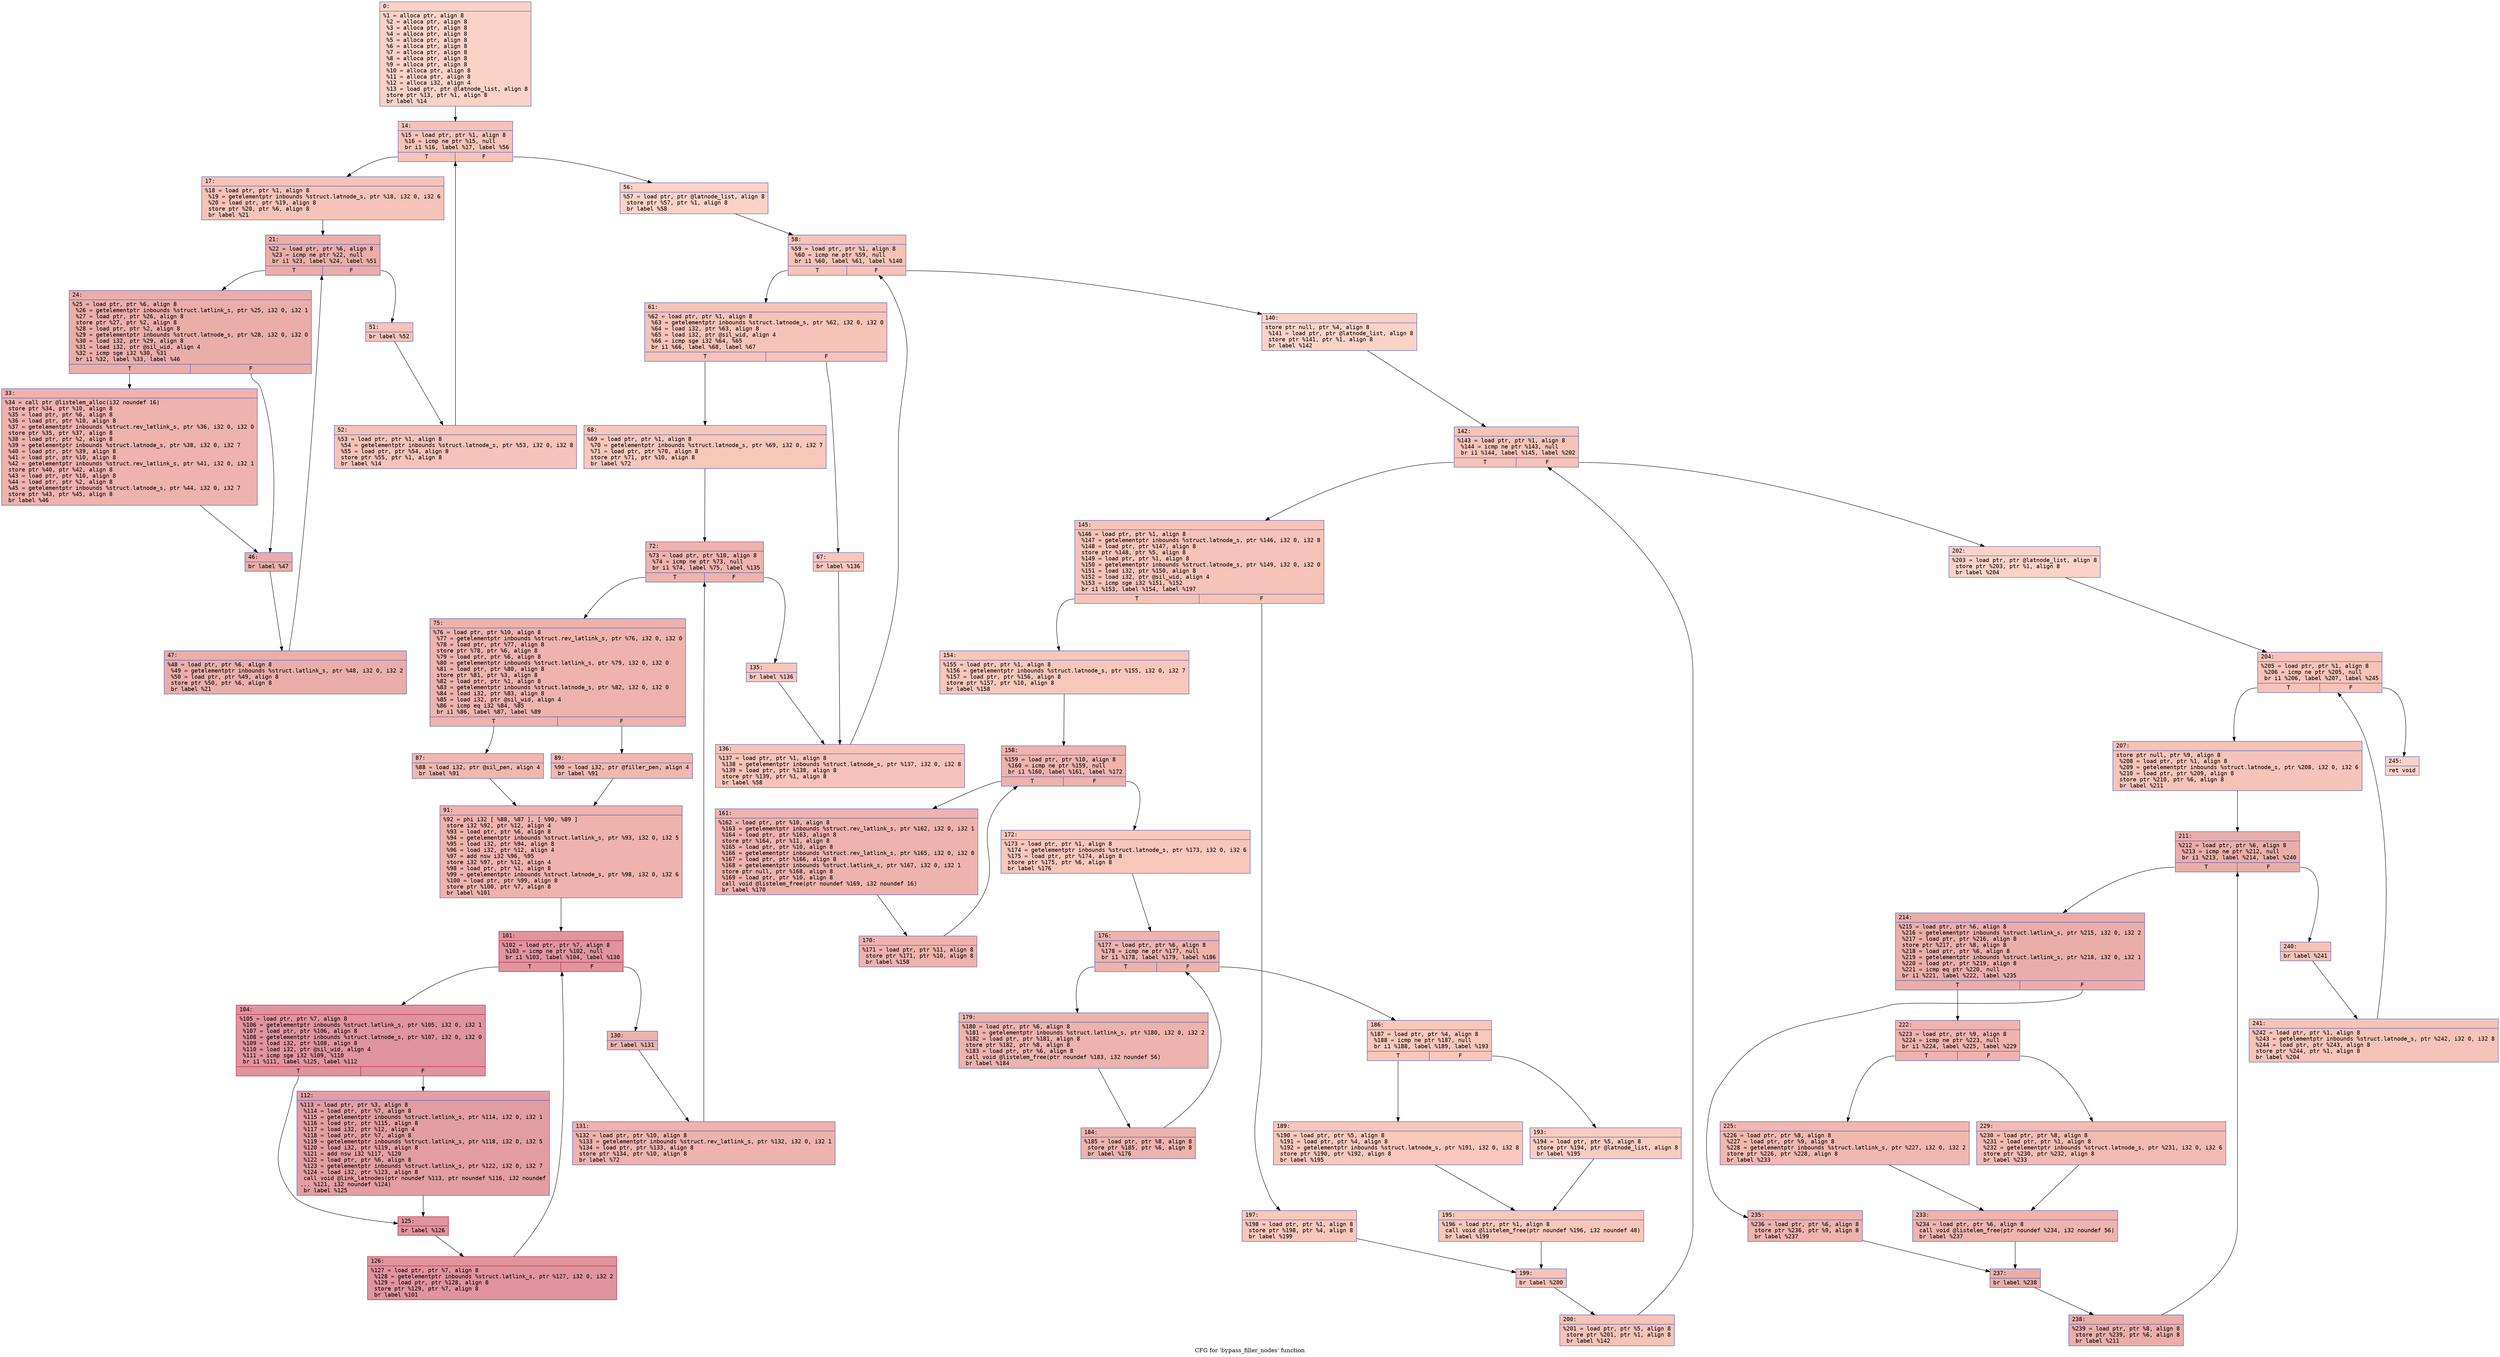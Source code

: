 digraph "CFG for 'bypass_filler_nodes' function" {
	label="CFG for 'bypass_filler_nodes' function";

	Node0x600002afe300 [shape=record,color="#3d50c3ff", style=filled, fillcolor="#f59c7d70" fontname="Courier",label="{0:\l|  %1 = alloca ptr, align 8\l  %2 = alloca ptr, align 8\l  %3 = alloca ptr, align 8\l  %4 = alloca ptr, align 8\l  %5 = alloca ptr, align 8\l  %6 = alloca ptr, align 8\l  %7 = alloca ptr, align 8\l  %8 = alloca ptr, align 8\l  %9 = alloca ptr, align 8\l  %10 = alloca ptr, align 8\l  %11 = alloca ptr, align 8\l  %12 = alloca i32, align 4\l  %13 = load ptr, ptr @latnode_list, align 8\l  store ptr %13, ptr %1, align 8\l  br label %14\l}"];
	Node0x600002afe300 -> Node0x600002afe350[tooltip="0 -> 14\nProbability 100.00%" ];
	Node0x600002afe350 [shape=record,color="#3d50c3ff", style=filled, fillcolor="#e8765c70" fontname="Courier",label="{14:\l|  %15 = load ptr, ptr %1, align 8\l  %16 = icmp ne ptr %15, null\l  br i1 %16, label %17, label %56\l|{<s0>T|<s1>F}}"];
	Node0x600002afe350:s0 -> Node0x600002afe3a0[tooltip="14 -> 17\nProbability 96.88%" ];
	Node0x600002afe350:s1 -> Node0x600002afe620[tooltip="14 -> 56\nProbability 3.12%" ];
	Node0x600002afe3a0 [shape=record,color="#3d50c3ff", style=filled, fillcolor="#e8765c70" fontname="Courier",label="{17:\l|  %18 = load ptr, ptr %1, align 8\l  %19 = getelementptr inbounds %struct.latnode_s, ptr %18, i32 0, i32 6\l  %20 = load ptr, ptr %19, align 8\l  store ptr %20, ptr %6, align 8\l  br label %21\l}"];
	Node0x600002afe3a0 -> Node0x600002afe3f0[tooltip="17 -> 21\nProbability 100.00%" ];
	Node0x600002afe3f0 [shape=record,color="#3d50c3ff", style=filled, fillcolor="#d0473d70" fontname="Courier",label="{21:\l|  %22 = load ptr, ptr %6, align 8\l  %23 = icmp ne ptr %22, null\l  br i1 %23, label %24, label %51\l|{<s0>T|<s1>F}}"];
	Node0x600002afe3f0:s0 -> Node0x600002afe440[tooltip="21 -> 24\nProbability 96.88%" ];
	Node0x600002afe3f0:s1 -> Node0x600002afe580[tooltip="21 -> 51\nProbability 3.12%" ];
	Node0x600002afe440 [shape=record,color="#3d50c3ff", style=filled, fillcolor="#d0473d70" fontname="Courier",label="{24:\l|  %25 = load ptr, ptr %6, align 8\l  %26 = getelementptr inbounds %struct.latlink_s, ptr %25, i32 0, i32 1\l  %27 = load ptr, ptr %26, align 8\l  store ptr %27, ptr %2, align 8\l  %28 = load ptr, ptr %2, align 8\l  %29 = getelementptr inbounds %struct.latnode_s, ptr %28, i32 0, i32 0\l  %30 = load i32, ptr %29, align 8\l  %31 = load i32, ptr @sil_wid, align 4\l  %32 = icmp sge i32 %30, %31\l  br i1 %32, label %33, label %46\l|{<s0>T|<s1>F}}"];
	Node0x600002afe440:s0 -> Node0x600002afe490[tooltip="24 -> 33\nProbability 50.00%" ];
	Node0x600002afe440:s1 -> Node0x600002afe4e0[tooltip="24 -> 46\nProbability 50.00%" ];
	Node0x600002afe490 [shape=record,color="#3d50c3ff", style=filled, fillcolor="#d6524470" fontname="Courier",label="{33:\l|  %34 = call ptr @listelem_alloc(i32 noundef 16)\l  store ptr %34, ptr %10, align 8\l  %35 = load ptr, ptr %6, align 8\l  %36 = load ptr, ptr %10, align 8\l  %37 = getelementptr inbounds %struct.rev_latlink_s, ptr %36, i32 0, i32 0\l  store ptr %35, ptr %37, align 8\l  %38 = load ptr, ptr %2, align 8\l  %39 = getelementptr inbounds %struct.latnode_s, ptr %38, i32 0, i32 7\l  %40 = load ptr, ptr %39, align 8\l  %41 = load ptr, ptr %10, align 8\l  %42 = getelementptr inbounds %struct.rev_latlink_s, ptr %41, i32 0, i32 1\l  store ptr %40, ptr %42, align 8\l  %43 = load ptr, ptr %10, align 8\l  %44 = load ptr, ptr %2, align 8\l  %45 = getelementptr inbounds %struct.latnode_s, ptr %44, i32 0, i32 7\l  store ptr %43, ptr %45, align 8\l  br label %46\l}"];
	Node0x600002afe490 -> Node0x600002afe4e0[tooltip="33 -> 46\nProbability 100.00%" ];
	Node0x600002afe4e0 [shape=record,color="#3d50c3ff", style=filled, fillcolor="#d0473d70" fontname="Courier",label="{46:\l|  br label %47\l}"];
	Node0x600002afe4e0 -> Node0x600002afe530[tooltip="46 -> 47\nProbability 100.00%" ];
	Node0x600002afe530 [shape=record,color="#3d50c3ff", style=filled, fillcolor="#d0473d70" fontname="Courier",label="{47:\l|  %48 = load ptr, ptr %6, align 8\l  %49 = getelementptr inbounds %struct.latlink_s, ptr %48, i32 0, i32 2\l  %50 = load ptr, ptr %49, align 8\l  store ptr %50, ptr %6, align 8\l  br label %21\l}"];
	Node0x600002afe530 -> Node0x600002afe3f0[tooltip="47 -> 21\nProbability 100.00%" ];
	Node0x600002afe580 [shape=record,color="#3d50c3ff", style=filled, fillcolor="#e8765c70" fontname="Courier",label="{51:\l|  br label %52\l}"];
	Node0x600002afe580 -> Node0x600002afe5d0[tooltip="51 -> 52\nProbability 100.00%" ];
	Node0x600002afe5d0 [shape=record,color="#3d50c3ff", style=filled, fillcolor="#e8765c70" fontname="Courier",label="{52:\l|  %53 = load ptr, ptr %1, align 8\l  %54 = getelementptr inbounds %struct.latnode_s, ptr %53, i32 0, i32 8\l  %55 = load ptr, ptr %54, align 8\l  store ptr %55, ptr %1, align 8\l  br label %14\l}"];
	Node0x600002afe5d0 -> Node0x600002afe350[tooltip="52 -> 14\nProbability 100.00%" ];
	Node0x600002afe620 [shape=record,color="#3d50c3ff", style=filled, fillcolor="#f59c7d70" fontname="Courier",label="{56:\l|  %57 = load ptr, ptr @latnode_list, align 8\l  store ptr %57, ptr %1, align 8\l  br label %58\l}"];
	Node0x600002afe620 -> Node0x600002afe670[tooltip="56 -> 58\nProbability 100.00%" ];
	Node0x600002afe670 [shape=record,color="#3d50c3ff", style=filled, fillcolor="#e8765c70" fontname="Courier",label="{58:\l|  %59 = load ptr, ptr %1, align 8\l  %60 = icmp ne ptr %59, null\l  br i1 %60, label %61, label %140\l|{<s0>T|<s1>F}}"];
	Node0x600002afe670:s0 -> Node0x600002afe6c0[tooltip="58 -> 61\nProbability 96.88%" ];
	Node0x600002afe670:s1 -> Node0x600002afec10[tooltip="58 -> 140\nProbability 3.12%" ];
	Node0x600002afe6c0 [shape=record,color="#3d50c3ff", style=filled, fillcolor="#e8765c70" fontname="Courier",label="{61:\l|  %62 = load ptr, ptr %1, align 8\l  %63 = getelementptr inbounds %struct.latnode_s, ptr %62, i32 0, i32 0\l  %64 = load i32, ptr %63, align 8\l  %65 = load i32, ptr @sil_wid, align 4\l  %66 = icmp sge i32 %64, %65\l  br i1 %66, label %68, label %67\l|{<s0>T|<s1>F}}"];
	Node0x600002afe6c0:s0 -> Node0x600002afe760[tooltip="61 -> 68\nProbability 50.00%" ];
	Node0x600002afe6c0:s1 -> Node0x600002afe710[tooltip="61 -> 67\nProbability 50.00%" ];
	Node0x600002afe710 [shape=record,color="#3d50c3ff", style=filled, fillcolor="#ec7f6370" fontname="Courier",label="{67:\l|  br label %136\l}"];
	Node0x600002afe710 -> Node0x600002afebc0[tooltip="67 -> 136\nProbability 100.00%" ];
	Node0x600002afe760 [shape=record,color="#3d50c3ff", style=filled, fillcolor="#ec7f6370" fontname="Courier",label="{68:\l|  %69 = load ptr, ptr %1, align 8\l  %70 = getelementptr inbounds %struct.latnode_s, ptr %69, i32 0, i32 7\l  %71 = load ptr, ptr %70, align 8\l  store ptr %71, ptr %10, align 8\l  br label %72\l}"];
	Node0x600002afe760 -> Node0x600002afe7b0[tooltip="68 -> 72\nProbability 100.00%" ];
	Node0x600002afe7b0 [shape=record,color="#3d50c3ff", style=filled, fillcolor="#d6524470" fontname="Courier",label="{72:\l|  %73 = load ptr, ptr %10, align 8\l  %74 = icmp ne ptr %73, null\l  br i1 %74, label %75, label %135\l|{<s0>T|<s1>F}}"];
	Node0x600002afe7b0:s0 -> Node0x600002afe800[tooltip="72 -> 75\nProbability 96.88%" ];
	Node0x600002afe7b0:s1 -> Node0x600002afeb70[tooltip="72 -> 135\nProbability 3.12%" ];
	Node0x600002afe800 [shape=record,color="#3d50c3ff", style=filled, fillcolor="#d6524470" fontname="Courier",label="{75:\l|  %76 = load ptr, ptr %10, align 8\l  %77 = getelementptr inbounds %struct.rev_latlink_s, ptr %76, i32 0, i32 0\l  %78 = load ptr, ptr %77, align 8\l  store ptr %78, ptr %6, align 8\l  %79 = load ptr, ptr %6, align 8\l  %80 = getelementptr inbounds %struct.latlink_s, ptr %79, i32 0, i32 0\l  %81 = load ptr, ptr %80, align 8\l  store ptr %81, ptr %3, align 8\l  %82 = load ptr, ptr %1, align 8\l  %83 = getelementptr inbounds %struct.latnode_s, ptr %82, i32 0, i32 0\l  %84 = load i32, ptr %83, align 8\l  %85 = load i32, ptr @sil_wid, align 4\l  %86 = icmp eq i32 %84, %85\l  br i1 %86, label %87, label %89\l|{<s0>T|<s1>F}}"];
	Node0x600002afe800:s0 -> Node0x600002afe850[tooltip="75 -> 87\nProbability 50.00%" ];
	Node0x600002afe800:s1 -> Node0x600002afe8a0[tooltip="75 -> 89\nProbability 50.00%" ];
	Node0x600002afe850 [shape=record,color="#3d50c3ff", style=filled, fillcolor="#dc5d4a70" fontname="Courier",label="{87:\l|  %88 = load i32, ptr @sil_pen, align 4\l  br label %91\l}"];
	Node0x600002afe850 -> Node0x600002afe8f0[tooltip="87 -> 91\nProbability 100.00%" ];
	Node0x600002afe8a0 [shape=record,color="#3d50c3ff", style=filled, fillcolor="#dc5d4a70" fontname="Courier",label="{89:\l|  %90 = load i32, ptr @filler_pen, align 4\l  br label %91\l}"];
	Node0x600002afe8a0 -> Node0x600002afe8f0[tooltip="89 -> 91\nProbability 100.00%" ];
	Node0x600002afe8f0 [shape=record,color="#3d50c3ff", style=filled, fillcolor="#d6524470" fontname="Courier",label="{91:\l|  %92 = phi i32 [ %88, %87 ], [ %90, %89 ]\l  store i32 %92, ptr %12, align 4\l  %93 = load ptr, ptr %6, align 8\l  %94 = getelementptr inbounds %struct.latlink_s, ptr %93, i32 0, i32 5\l  %95 = load i32, ptr %94, align 8\l  %96 = load i32, ptr %12, align 4\l  %97 = add nsw i32 %96, %95\l  store i32 %97, ptr %12, align 4\l  %98 = load ptr, ptr %1, align 8\l  %99 = getelementptr inbounds %struct.latnode_s, ptr %98, i32 0, i32 6\l  %100 = load ptr, ptr %99, align 8\l  store ptr %100, ptr %7, align 8\l  br label %101\l}"];
	Node0x600002afe8f0 -> Node0x600002afe940[tooltip="91 -> 101\nProbability 100.00%" ];
	Node0x600002afe940 [shape=record,color="#b70d28ff", style=filled, fillcolor="#b70d2870" fontname="Courier",label="{101:\l|  %102 = load ptr, ptr %7, align 8\l  %103 = icmp ne ptr %102, null\l  br i1 %103, label %104, label %130\l|{<s0>T|<s1>F}}"];
	Node0x600002afe940:s0 -> Node0x600002afe990[tooltip="101 -> 104\nProbability 96.88%" ];
	Node0x600002afe940:s1 -> Node0x600002afead0[tooltip="101 -> 130\nProbability 3.12%" ];
	Node0x600002afe990 [shape=record,color="#b70d28ff", style=filled, fillcolor="#b70d2870" fontname="Courier",label="{104:\l|  %105 = load ptr, ptr %7, align 8\l  %106 = getelementptr inbounds %struct.latlink_s, ptr %105, i32 0, i32 1\l  %107 = load ptr, ptr %106, align 8\l  %108 = getelementptr inbounds %struct.latnode_s, ptr %107, i32 0, i32 0\l  %109 = load i32, ptr %108, align 8\l  %110 = load i32, ptr @sil_wid, align 4\l  %111 = icmp sge i32 %109, %110\l  br i1 %111, label %125, label %112\l|{<s0>T|<s1>F}}"];
	Node0x600002afe990:s0 -> Node0x600002afea30[tooltip="104 -> 125\nProbability 50.00%" ];
	Node0x600002afe990:s1 -> Node0x600002afe9e0[tooltip="104 -> 112\nProbability 50.00%" ];
	Node0x600002afe9e0 [shape=record,color="#3d50c3ff", style=filled, fillcolor="#be242e70" fontname="Courier",label="{112:\l|  %113 = load ptr, ptr %3, align 8\l  %114 = load ptr, ptr %7, align 8\l  %115 = getelementptr inbounds %struct.latlink_s, ptr %114, i32 0, i32 1\l  %116 = load ptr, ptr %115, align 8\l  %117 = load i32, ptr %12, align 4\l  %118 = load ptr, ptr %7, align 8\l  %119 = getelementptr inbounds %struct.latlink_s, ptr %118, i32 0, i32 5\l  %120 = load i32, ptr %119, align 8\l  %121 = add nsw i32 %117, %120\l  %122 = load ptr, ptr %6, align 8\l  %123 = getelementptr inbounds %struct.latlink_s, ptr %122, i32 0, i32 7\l  %124 = load i32, ptr %123, align 8\l  call void @link_latnodes(ptr noundef %113, ptr noundef %116, i32 noundef\l... %121, i32 noundef %124)\l  br label %125\l}"];
	Node0x600002afe9e0 -> Node0x600002afea30[tooltip="112 -> 125\nProbability 100.00%" ];
	Node0x600002afea30 [shape=record,color="#b70d28ff", style=filled, fillcolor="#b70d2870" fontname="Courier",label="{125:\l|  br label %126\l}"];
	Node0x600002afea30 -> Node0x600002afea80[tooltip="125 -> 126\nProbability 100.00%" ];
	Node0x600002afea80 [shape=record,color="#b70d28ff", style=filled, fillcolor="#b70d2870" fontname="Courier",label="{126:\l|  %127 = load ptr, ptr %7, align 8\l  %128 = getelementptr inbounds %struct.latlink_s, ptr %127, i32 0, i32 2\l  %129 = load ptr, ptr %128, align 8\l  store ptr %129, ptr %7, align 8\l  br label %101\l}"];
	Node0x600002afea80 -> Node0x600002afe940[tooltip="126 -> 101\nProbability 100.00%" ];
	Node0x600002afead0 [shape=record,color="#3d50c3ff", style=filled, fillcolor="#d6524470" fontname="Courier",label="{130:\l|  br label %131\l}"];
	Node0x600002afead0 -> Node0x600002afeb20[tooltip="130 -> 131\nProbability 100.00%" ];
	Node0x600002afeb20 [shape=record,color="#3d50c3ff", style=filled, fillcolor="#d6524470" fontname="Courier",label="{131:\l|  %132 = load ptr, ptr %10, align 8\l  %133 = getelementptr inbounds %struct.rev_latlink_s, ptr %132, i32 0, i32 1\l  %134 = load ptr, ptr %133, align 8\l  store ptr %134, ptr %10, align 8\l  br label %72\l}"];
	Node0x600002afeb20 -> Node0x600002afe7b0[tooltip="131 -> 72\nProbability 100.00%" ];
	Node0x600002afeb70 [shape=record,color="#3d50c3ff", style=filled, fillcolor="#ec7f6370" fontname="Courier",label="{135:\l|  br label %136\l}"];
	Node0x600002afeb70 -> Node0x600002afebc0[tooltip="135 -> 136\nProbability 100.00%" ];
	Node0x600002afebc0 [shape=record,color="#3d50c3ff", style=filled, fillcolor="#e8765c70" fontname="Courier",label="{136:\l|  %137 = load ptr, ptr %1, align 8\l  %138 = getelementptr inbounds %struct.latnode_s, ptr %137, i32 0, i32 8\l  %139 = load ptr, ptr %138, align 8\l  store ptr %139, ptr %1, align 8\l  br label %58\l}"];
	Node0x600002afebc0 -> Node0x600002afe670[tooltip="136 -> 58\nProbability 100.00%" ];
	Node0x600002afec10 [shape=record,color="#3d50c3ff", style=filled, fillcolor="#f59c7d70" fontname="Courier",label="{140:\l|  store ptr null, ptr %4, align 8\l  %141 = load ptr, ptr @latnode_list, align 8\l  store ptr %141, ptr %1, align 8\l  br label %142\l}"];
	Node0x600002afec10 -> Node0x600002afec60[tooltip="140 -> 142\nProbability 100.00%" ];
	Node0x600002afec60 [shape=record,color="#3d50c3ff", style=filled, fillcolor="#e8765c70" fontname="Courier",label="{142:\l|  %143 = load ptr, ptr %1, align 8\l  %144 = icmp ne ptr %143, null\l  br i1 %144, label %145, label %202\l|{<s0>T|<s1>F}}"];
	Node0x600002afec60:s0 -> Node0x600002afecb0[tooltip="142 -> 145\nProbability 96.88%" ];
	Node0x600002afec60:s1 -> Node0x600002aff1b0[tooltip="142 -> 202\nProbability 3.12%" ];
	Node0x600002afecb0 [shape=record,color="#3d50c3ff", style=filled, fillcolor="#e8765c70" fontname="Courier",label="{145:\l|  %146 = load ptr, ptr %1, align 8\l  %147 = getelementptr inbounds %struct.latnode_s, ptr %146, i32 0, i32 8\l  %148 = load ptr, ptr %147, align 8\l  store ptr %148, ptr %5, align 8\l  %149 = load ptr, ptr %1, align 8\l  %150 = getelementptr inbounds %struct.latnode_s, ptr %149, i32 0, i32 0\l  %151 = load i32, ptr %150, align 8\l  %152 = load i32, ptr @sil_wid, align 4\l  %153 = icmp sge i32 %151, %152\l  br i1 %153, label %154, label %197\l|{<s0>T|<s1>F}}"];
	Node0x600002afecb0:s0 -> Node0x600002afed00[tooltip="145 -> 154\nProbability 50.00%" ];
	Node0x600002afecb0:s1 -> Node0x600002aff0c0[tooltip="145 -> 197\nProbability 50.00%" ];
	Node0x600002afed00 [shape=record,color="#3d50c3ff", style=filled, fillcolor="#ec7f6370" fontname="Courier",label="{154:\l|  %155 = load ptr, ptr %1, align 8\l  %156 = getelementptr inbounds %struct.latnode_s, ptr %155, i32 0, i32 7\l  %157 = load ptr, ptr %156, align 8\l  store ptr %157, ptr %10, align 8\l  br label %158\l}"];
	Node0x600002afed00 -> Node0x600002afed50[tooltip="154 -> 158\nProbability 100.00%" ];
	Node0x600002afed50 [shape=record,color="#3d50c3ff", style=filled, fillcolor="#d6524470" fontname="Courier",label="{158:\l|  %159 = load ptr, ptr %10, align 8\l  %160 = icmp ne ptr %159, null\l  br i1 %160, label %161, label %172\l|{<s0>T|<s1>F}}"];
	Node0x600002afed50:s0 -> Node0x600002afeda0[tooltip="158 -> 161\nProbability 96.88%" ];
	Node0x600002afed50:s1 -> Node0x600002afee40[tooltip="158 -> 172\nProbability 3.12%" ];
	Node0x600002afeda0 [shape=record,color="#3d50c3ff", style=filled, fillcolor="#d6524470" fontname="Courier",label="{161:\l|  %162 = load ptr, ptr %10, align 8\l  %163 = getelementptr inbounds %struct.rev_latlink_s, ptr %162, i32 0, i32 1\l  %164 = load ptr, ptr %163, align 8\l  store ptr %164, ptr %11, align 8\l  %165 = load ptr, ptr %10, align 8\l  %166 = getelementptr inbounds %struct.rev_latlink_s, ptr %165, i32 0, i32 0\l  %167 = load ptr, ptr %166, align 8\l  %168 = getelementptr inbounds %struct.latlink_s, ptr %167, i32 0, i32 1\l  store ptr null, ptr %168, align 8\l  %169 = load ptr, ptr %10, align 8\l  call void @listelem_free(ptr noundef %169, i32 noundef 16)\l  br label %170\l}"];
	Node0x600002afeda0 -> Node0x600002afedf0[tooltip="161 -> 170\nProbability 100.00%" ];
	Node0x600002afedf0 [shape=record,color="#3d50c3ff", style=filled, fillcolor="#d6524470" fontname="Courier",label="{170:\l|  %171 = load ptr, ptr %11, align 8\l  store ptr %171, ptr %10, align 8\l  br label %158\l}"];
	Node0x600002afedf0 -> Node0x600002afed50[tooltip="170 -> 158\nProbability 100.00%" ];
	Node0x600002afee40 [shape=record,color="#3d50c3ff", style=filled, fillcolor="#ec7f6370" fontname="Courier",label="{172:\l|  %173 = load ptr, ptr %1, align 8\l  %174 = getelementptr inbounds %struct.latnode_s, ptr %173, i32 0, i32 6\l  %175 = load ptr, ptr %174, align 8\l  store ptr %175, ptr %6, align 8\l  br label %176\l}"];
	Node0x600002afee40 -> Node0x600002afee90[tooltip="172 -> 176\nProbability 100.00%" ];
	Node0x600002afee90 [shape=record,color="#3d50c3ff", style=filled, fillcolor="#d6524470" fontname="Courier",label="{176:\l|  %177 = load ptr, ptr %6, align 8\l  %178 = icmp ne ptr %177, null\l  br i1 %178, label %179, label %186\l|{<s0>T|<s1>F}}"];
	Node0x600002afee90:s0 -> Node0x600002afeee0[tooltip="176 -> 179\nProbability 96.88%" ];
	Node0x600002afee90:s1 -> Node0x600002afef80[tooltip="176 -> 186\nProbability 3.12%" ];
	Node0x600002afeee0 [shape=record,color="#3d50c3ff", style=filled, fillcolor="#d6524470" fontname="Courier",label="{179:\l|  %180 = load ptr, ptr %6, align 8\l  %181 = getelementptr inbounds %struct.latlink_s, ptr %180, i32 0, i32 2\l  %182 = load ptr, ptr %181, align 8\l  store ptr %182, ptr %8, align 8\l  %183 = load ptr, ptr %6, align 8\l  call void @listelem_free(ptr noundef %183, i32 noundef 56)\l  br label %184\l}"];
	Node0x600002afeee0 -> Node0x600002afef30[tooltip="179 -> 184\nProbability 100.00%" ];
	Node0x600002afef30 [shape=record,color="#3d50c3ff", style=filled, fillcolor="#d6524470" fontname="Courier",label="{184:\l|  %185 = load ptr, ptr %8, align 8\l  store ptr %185, ptr %6, align 8\l  br label %176\l}"];
	Node0x600002afef30 -> Node0x600002afee90[tooltip="184 -> 176\nProbability 100.00%" ];
	Node0x600002afef80 [shape=record,color="#3d50c3ff", style=filled, fillcolor="#ec7f6370" fontname="Courier",label="{186:\l|  %187 = load ptr, ptr %4, align 8\l  %188 = icmp ne ptr %187, null\l  br i1 %188, label %189, label %193\l|{<s0>T|<s1>F}}"];
	Node0x600002afef80:s0 -> Node0x600002afefd0[tooltip="186 -> 189\nProbability 62.50%" ];
	Node0x600002afef80:s1 -> Node0x600002aff020[tooltip="186 -> 193\nProbability 37.50%" ];
	Node0x600002afefd0 [shape=record,color="#3d50c3ff", style=filled, fillcolor="#ed836670" fontname="Courier",label="{189:\l|  %190 = load ptr, ptr %5, align 8\l  %191 = load ptr, ptr %4, align 8\l  %192 = getelementptr inbounds %struct.latnode_s, ptr %191, i32 0, i32 8\l  store ptr %190, ptr %192, align 8\l  br label %195\l}"];
	Node0x600002afefd0 -> Node0x600002aff070[tooltip="189 -> 195\nProbability 100.00%" ];
	Node0x600002aff020 [shape=record,color="#3d50c3ff", style=filled, fillcolor="#f08b6e70" fontname="Courier",label="{193:\l|  %194 = load ptr, ptr %5, align 8\l  store ptr %194, ptr @latnode_list, align 8\l  br label %195\l}"];
	Node0x600002aff020 -> Node0x600002aff070[tooltip="193 -> 195\nProbability 100.00%" ];
	Node0x600002aff070 [shape=record,color="#3d50c3ff", style=filled, fillcolor="#ec7f6370" fontname="Courier",label="{195:\l|  %196 = load ptr, ptr %1, align 8\l  call void @listelem_free(ptr noundef %196, i32 noundef 48)\l  br label %199\l}"];
	Node0x600002aff070 -> Node0x600002aff110[tooltip="195 -> 199\nProbability 100.00%" ];
	Node0x600002aff0c0 [shape=record,color="#3d50c3ff", style=filled, fillcolor="#ec7f6370" fontname="Courier",label="{197:\l|  %198 = load ptr, ptr %1, align 8\l  store ptr %198, ptr %4, align 8\l  br label %199\l}"];
	Node0x600002aff0c0 -> Node0x600002aff110[tooltip="197 -> 199\nProbability 100.00%" ];
	Node0x600002aff110 [shape=record,color="#3d50c3ff", style=filled, fillcolor="#e8765c70" fontname="Courier",label="{199:\l|  br label %200\l}"];
	Node0x600002aff110 -> Node0x600002aff160[tooltip="199 -> 200\nProbability 100.00%" ];
	Node0x600002aff160 [shape=record,color="#3d50c3ff", style=filled, fillcolor="#e8765c70" fontname="Courier",label="{200:\l|  %201 = load ptr, ptr %5, align 8\l  store ptr %201, ptr %1, align 8\l  br label %142\l}"];
	Node0x600002aff160 -> Node0x600002afec60[tooltip="200 -> 142\nProbability 100.00%" ];
	Node0x600002aff1b0 [shape=record,color="#3d50c3ff", style=filled, fillcolor="#f59c7d70" fontname="Courier",label="{202:\l|  %203 = load ptr, ptr @latnode_list, align 8\l  store ptr %203, ptr %1, align 8\l  br label %204\l}"];
	Node0x600002aff1b0 -> Node0x600002aff200[tooltip="202 -> 204\nProbability 100.00%" ];
	Node0x600002aff200 [shape=record,color="#3d50c3ff", style=filled, fillcolor="#e8765c70" fontname="Courier",label="{204:\l|  %205 = load ptr, ptr %1, align 8\l  %206 = icmp ne ptr %205, null\l  br i1 %206, label %207, label %245\l|{<s0>T|<s1>F}}"];
	Node0x600002aff200:s0 -> Node0x600002aff250[tooltip="204 -> 207\nProbability 96.88%" ];
	Node0x600002aff200:s1 -> Node0x600002aff610[tooltip="204 -> 245\nProbability 3.12%" ];
	Node0x600002aff250 [shape=record,color="#3d50c3ff", style=filled, fillcolor="#e8765c70" fontname="Courier",label="{207:\l|  store ptr null, ptr %9, align 8\l  %208 = load ptr, ptr %1, align 8\l  %209 = getelementptr inbounds %struct.latnode_s, ptr %208, i32 0, i32 6\l  %210 = load ptr, ptr %209, align 8\l  store ptr %210, ptr %6, align 8\l  br label %211\l}"];
	Node0x600002aff250 -> Node0x600002aff2a0[tooltip="207 -> 211\nProbability 100.00%" ];
	Node0x600002aff2a0 [shape=record,color="#3d50c3ff", style=filled, fillcolor="#d0473d70" fontname="Courier",label="{211:\l|  %212 = load ptr, ptr %6, align 8\l  %213 = icmp ne ptr %212, null\l  br i1 %213, label %214, label %240\l|{<s0>T|<s1>F}}"];
	Node0x600002aff2a0:s0 -> Node0x600002aff2f0[tooltip="211 -> 214\nProbability 96.88%" ];
	Node0x600002aff2a0:s1 -> Node0x600002aff570[tooltip="211 -> 240\nProbability 3.12%" ];
	Node0x600002aff2f0 [shape=record,color="#3d50c3ff", style=filled, fillcolor="#d0473d70" fontname="Courier",label="{214:\l|  %215 = load ptr, ptr %6, align 8\l  %216 = getelementptr inbounds %struct.latlink_s, ptr %215, i32 0, i32 2\l  %217 = load ptr, ptr %216, align 8\l  store ptr %217, ptr %8, align 8\l  %218 = load ptr, ptr %6, align 8\l  %219 = getelementptr inbounds %struct.latlink_s, ptr %218, i32 0, i32 1\l  %220 = load ptr, ptr %219, align 8\l  %221 = icmp eq ptr %220, null\l  br i1 %221, label %222, label %235\l|{<s0>T|<s1>F}}"];
	Node0x600002aff2f0:s0 -> Node0x600002aff340[tooltip="214 -> 222\nProbability 37.50%" ];
	Node0x600002aff2f0:s1 -> Node0x600002aff480[tooltip="214 -> 235\nProbability 62.50%" ];
	Node0x600002aff340 [shape=record,color="#3d50c3ff", style=filled, fillcolor="#d8564670" fontname="Courier",label="{222:\l|  %223 = load ptr, ptr %9, align 8\l  %224 = icmp ne ptr %223, null\l  br i1 %224, label %225, label %229\l|{<s0>T|<s1>F}}"];
	Node0x600002aff340:s0 -> Node0x600002aff390[tooltip="222 -> 225\nProbability 62.50%" ];
	Node0x600002aff340:s1 -> Node0x600002aff3e0[tooltip="222 -> 229\nProbability 37.50%" ];
	Node0x600002aff390 [shape=record,color="#3d50c3ff", style=filled, fillcolor="#dc5d4a70" fontname="Courier",label="{225:\l|  %226 = load ptr, ptr %8, align 8\l  %227 = load ptr, ptr %9, align 8\l  %228 = getelementptr inbounds %struct.latlink_s, ptr %227, i32 0, i32 2\l  store ptr %226, ptr %228, align 8\l  br label %233\l}"];
	Node0x600002aff390 -> Node0x600002aff430[tooltip="225 -> 233\nProbability 100.00%" ];
	Node0x600002aff3e0 [shape=record,color="#3d50c3ff", style=filled, fillcolor="#e1675170" fontname="Courier",label="{229:\l|  %230 = load ptr, ptr %8, align 8\l  %231 = load ptr, ptr %1, align 8\l  %232 = getelementptr inbounds %struct.latnode_s, ptr %231, i32 0, i32 6\l  store ptr %230, ptr %232, align 8\l  br label %233\l}"];
	Node0x600002aff3e0 -> Node0x600002aff430[tooltip="229 -> 233\nProbability 100.00%" ];
	Node0x600002aff430 [shape=record,color="#3d50c3ff", style=filled, fillcolor="#d8564670" fontname="Courier",label="{233:\l|  %234 = load ptr, ptr %6, align 8\l  call void @listelem_free(ptr noundef %234, i32 noundef 56)\l  br label %237\l}"];
	Node0x600002aff430 -> Node0x600002aff4d0[tooltip="233 -> 237\nProbability 100.00%" ];
	Node0x600002aff480 [shape=record,color="#3d50c3ff", style=filled, fillcolor="#d6524470" fontname="Courier",label="{235:\l|  %236 = load ptr, ptr %6, align 8\l  store ptr %236, ptr %9, align 8\l  br label %237\l}"];
	Node0x600002aff480 -> Node0x600002aff4d0[tooltip="235 -> 237\nProbability 100.00%" ];
	Node0x600002aff4d0 [shape=record,color="#3d50c3ff", style=filled, fillcolor="#d0473d70" fontname="Courier",label="{237:\l|  br label %238\l}"];
	Node0x600002aff4d0 -> Node0x600002aff520[tooltip="237 -> 238\nProbability 100.00%" ];
	Node0x600002aff520 [shape=record,color="#3d50c3ff", style=filled, fillcolor="#d0473d70" fontname="Courier",label="{238:\l|  %239 = load ptr, ptr %8, align 8\l  store ptr %239, ptr %6, align 8\l  br label %211\l}"];
	Node0x600002aff520 -> Node0x600002aff2a0[tooltip="238 -> 211\nProbability 100.00%" ];
	Node0x600002aff570 [shape=record,color="#3d50c3ff", style=filled, fillcolor="#e8765c70" fontname="Courier",label="{240:\l|  br label %241\l}"];
	Node0x600002aff570 -> Node0x600002aff5c0[tooltip="240 -> 241\nProbability 100.00%" ];
	Node0x600002aff5c0 [shape=record,color="#3d50c3ff", style=filled, fillcolor="#e8765c70" fontname="Courier",label="{241:\l|  %242 = load ptr, ptr %1, align 8\l  %243 = getelementptr inbounds %struct.latnode_s, ptr %242, i32 0, i32 8\l  %244 = load ptr, ptr %243, align 8\l  store ptr %244, ptr %1, align 8\l  br label %204\l}"];
	Node0x600002aff5c0 -> Node0x600002aff200[tooltip="241 -> 204\nProbability 100.00%" ];
	Node0x600002aff610 [shape=record,color="#3d50c3ff", style=filled, fillcolor="#f59c7d70" fontname="Courier",label="{245:\l|  ret void\l}"];
}
